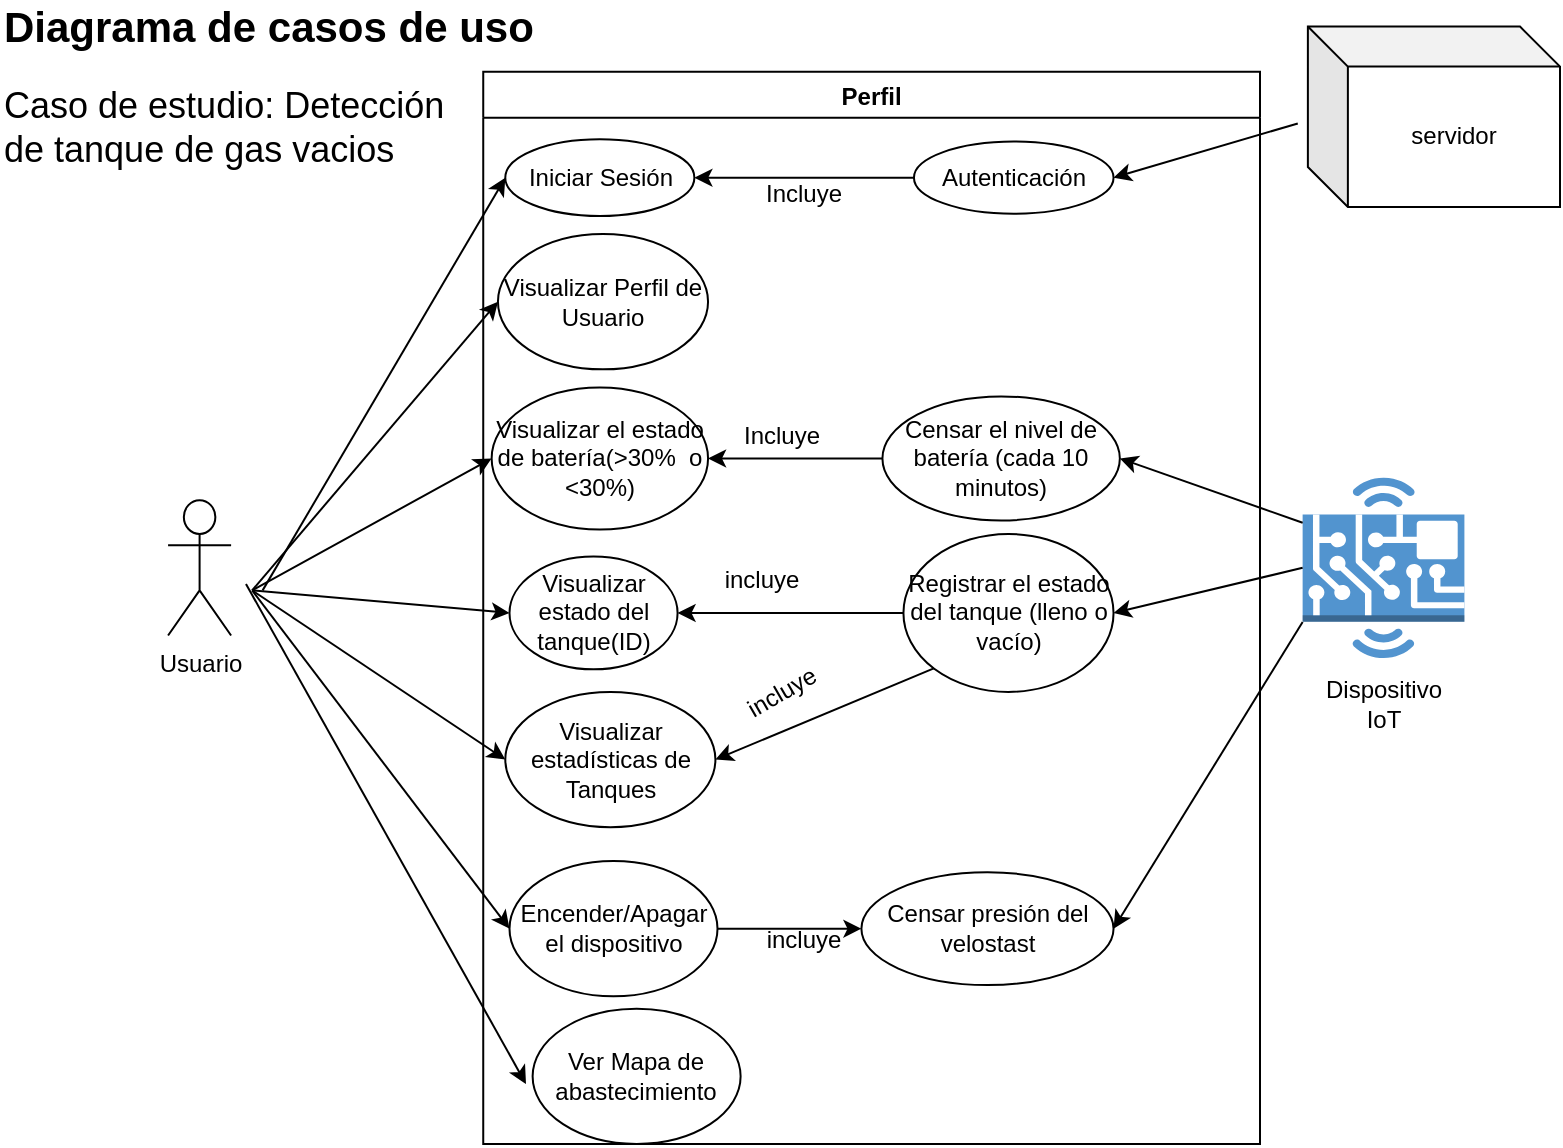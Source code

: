 <mxfile version="12.5.6" type="google"><diagram id="dygldeSqUZUTHgf2_8Ua" name="Page-1"><mxGraphModel dx="1024" dy="566" grid="1" gridSize="10" guides="1" tooltips="1" connect="1" arrows="1" fold="1" page="1" pageScale="1" pageWidth="827" pageHeight="1169" math="0" shadow="0"><root><mxCell id="0"/><mxCell id="1" parent="0"/><mxCell id="xVorygl8ilUlfSr2RbpJ-39" value="" style="group" parent="1" vertex="1" connectable="0"><mxGeometry x="47" y="40" width="780.0" height="570.0" as="geometry"/></mxCell><mxCell id="xVorygl8ilUlfSr2RbpJ-38" value="" style="group" parent="xVorygl8ilUlfSr2RbpJ-39" vertex="1" connectable="0"><mxGeometry width="780.0" height="570.0" as="geometry"/></mxCell><mxCell id="WsqKeRS7kxBDk67nkKsM-3" value="servidor" style="shape=cube;whiteSpace=wrap;html=1;boundedLbl=1;backgroundOutline=1;darkOpacity=0.05;darkOpacity2=0.1;" parent="xVorygl8ilUlfSr2RbpJ-38" vertex="1"><mxGeometry x="653.939" y="11.277" width="126.061" height="90.213" as="geometry"/></mxCell><mxCell id="cEtL4IQd6gOHkuC8kDm8-1" value="Diagrama de casos de uso" style="text;html=1;strokeColor=none;fillColor=none;align=left;verticalAlign=middle;whiteSpace=wrap;rounded=0;fontSize=21;fontStyle=1" parent="xVorygl8ilUlfSr2RbpJ-38" vertex="1"><mxGeometry width="336.162" height="22.553" as="geometry"/></mxCell><mxCell id="cEtL4IQd6gOHkuC8kDm8-2" value="Caso de estudio: Detección de tanque de gas vacios" style="text;html=1;strokeColor=none;fillColor=none;align=left;verticalAlign=middle;whiteSpace=wrap;rounded=0;fontSize=18;fontStyle=0" parent="xVorygl8ilUlfSr2RbpJ-38" vertex="1"><mxGeometry y="33.83" width="241.616" height="56.383" as="geometry"/></mxCell><mxCell id="cEtL4IQd6gOHkuC8kDm8-4" value="Perfil" style="swimlane;" parent="xVorygl8ilUlfSr2RbpJ-38" vertex="1"><mxGeometry x="241.62" y="33.83" width="388.38" height="536.17" as="geometry"/></mxCell><mxCell id="cEtL4IQd6gOHkuC8kDm8-10" value="Visualizar el estado de batería(&amp;gt;30%&amp;nbsp; o &amp;lt;30%)" style="ellipse;whiteSpace=wrap;html=1;" parent="cEtL4IQd6gOHkuC8kDm8-4" vertex="1"><mxGeometry x="4.202" y="157.872" width="108.202" height="71.043" as="geometry"/></mxCell><mxCell id="cEtL4IQd6gOHkuC8kDm8-11" value="Visualizar estado del tanque(ID)" style="ellipse;whiteSpace=wrap;html=1;" parent="cEtL4IQd6gOHkuC8kDm8-4" vertex="1"><mxGeometry x="13.131" y="242.447" width="84.04" height="56.383" as="geometry"/></mxCell><mxCell id="lDNOWLgutS7NzE6M3B66-4" style="edgeStyle=orthogonalEdgeStyle;rounded=0;orthogonalLoop=1;jettySize=auto;html=1;exitX=0;exitY=0.5;exitDx=0;exitDy=0;entryX=1;entryY=0.5;entryDx=0;entryDy=0;" parent="cEtL4IQd6gOHkuC8kDm8-4" source="cEtL4IQd6gOHkuC8kDm8-13" target="cEtL4IQd6gOHkuC8kDm8-11" edge="1"><mxGeometry relative="1" as="geometry"/></mxCell><mxCell id="cEtL4IQd6gOHkuC8kDm8-13" value="Registrar el estado del tanque (lleno o vacío)" style="ellipse;whiteSpace=wrap;html=1;" parent="cEtL4IQd6gOHkuC8kDm8-4" vertex="1"><mxGeometry x="210.097" y="231.17" width="105.051" height="78.936" as="geometry"/></mxCell><mxCell id="cEtL4IQd6gOHkuC8kDm8-24" value="Censar presión del velostast" style="ellipse;whiteSpace=wrap;html=1;" parent="cEtL4IQd6gOHkuC8kDm8-4" vertex="1"><mxGeometry x="189.091" y="400.319" width="126.061" height="56.383" as="geometry"/></mxCell><mxCell id="lDNOWLgutS7NzE6M3B66-5" value="incluye" style="text;html=1;strokeColor=none;fillColor=none;align=center;verticalAlign=middle;whiteSpace=wrap;rounded=0;" parent="cEtL4IQd6gOHkuC8kDm8-4" vertex="1"><mxGeometry x="118.707" y="242.447" width="42.02" height="22.553" as="geometry"/></mxCell><mxCell id="WsqKeRS7kxBDk67nkKsM-2" value="" style="edgeStyle=orthogonalEdgeStyle;rounded=0;orthogonalLoop=1;jettySize=auto;html=1;" parent="cEtL4IQd6gOHkuC8kDm8-4" source="lDNOWLgutS7NzE6M3B66-11" target="cEtL4IQd6gOHkuC8kDm8-10" edge="1"><mxGeometry relative="1" as="geometry"/></mxCell><mxCell id="lDNOWLgutS7NzE6M3B66-11" value="Censar el nivel de batería (cada 10 minutos)" style="ellipse;whiteSpace=wrap;html=1;" parent="cEtL4IQd6gOHkuC8kDm8-4" vertex="1"><mxGeometry x="199.597" y="162.383" width="118.707" height="62.021" as="geometry"/></mxCell><mxCell id="lDNOWLgutS7NzE6M3B66-14" value="Incluye" style="text;html=1;strokeColor=none;fillColor=none;align=center;verticalAlign=middle;whiteSpace=wrap;rounded=0;" parent="cEtL4IQd6gOHkuC8kDm8-4" vertex="1"><mxGeometry x="128.687" y="170.84" width="42.02" height="22.553" as="geometry"/></mxCell><mxCell id="lDNOWLgutS7NzE6M3B66-15" value="Encender/Apagar el dispositivo" style="ellipse;whiteSpace=wrap;html=1;" parent="cEtL4IQd6gOHkuC8kDm8-4" vertex="1"><mxGeometry x="13.131" y="394.681" width="104" height="67.66" as="geometry"/></mxCell><mxCell id="lDNOWLgutS7NzE6M3B66-17" value="" style="endArrow=classic;html=1;exitX=1;exitY=0.5;exitDx=0;exitDy=0;entryX=0;entryY=0.5;entryDx=0;entryDy=0;" parent="cEtL4IQd6gOHkuC8kDm8-4" source="lDNOWLgutS7NzE6M3B66-15" target="cEtL4IQd6gOHkuC8kDm8-24" edge="1"><mxGeometry width="50" height="50" relative="1" as="geometry"><mxPoint x="126.061" y="365.362" as="sourcePoint"/><mxPoint x="189.091" y="365.362" as="targetPoint"/><Array as="points"/></mxGeometry></mxCell><mxCell id="lDNOWLgutS7NzE6M3B66-18" value="incluye" style="text;html=1;strokeColor=none;fillColor=none;align=center;verticalAlign=middle;whiteSpace=wrap;rounded=0;" parent="cEtL4IQd6gOHkuC8kDm8-4" vertex="1"><mxGeometry x="139.717" y="411.596" width="42.02" height="45.106" as="geometry"/></mxCell><mxCell id="lDNOWLgutS7NzE6M3B66-19" value="Iniciar Sesión" style="ellipse;whiteSpace=wrap;html=1;" parent="cEtL4IQd6gOHkuC8kDm8-4" vertex="1"><mxGeometry x="11.03" y="33.83" width="94.545" height="38.34" as="geometry"/></mxCell><mxCell id="WsqKeRS7kxBDk67nkKsM-9" value="Autenticación" style="ellipse;whiteSpace=wrap;html=1;" parent="cEtL4IQd6gOHkuC8kDm8-4" vertex="1"><mxGeometry x="215.354" y="34.957" width="99.798" height="36.085" as="geometry"/></mxCell><mxCell id="WsqKeRS7kxBDk67nkKsM-11" value="" style="endArrow=classic;html=1;entryX=1;entryY=0.5;entryDx=0;entryDy=0;exitX=0;exitY=0.5;exitDx=0;exitDy=0;" parent="cEtL4IQd6gOHkuC8kDm8-4" source="WsqKeRS7kxBDk67nkKsM-9" target="lDNOWLgutS7NzE6M3B66-19" edge="1"><mxGeometry width="50" height="50" relative="1" as="geometry"><mxPoint x="136.566" y="101.489" as="sourcePoint"/><mxPoint x="189.091" y="45.106" as="targetPoint"/></mxGeometry></mxCell><mxCell id="WsqKeRS7kxBDk67nkKsM-12" value="Incluye" style="text;html=1;strokeColor=none;fillColor=none;align=center;verticalAlign=middle;whiteSpace=wrap;rounded=0;" parent="cEtL4IQd6gOHkuC8kDm8-4" vertex="1"><mxGeometry x="139.717" y="49.617" width="42.02" height="22.553" as="geometry"/></mxCell><mxCell id="0MsmYSOANYlmPOHv7JYi-1" value="Visualizar estadísticas de Tanques" style="ellipse;whiteSpace=wrap;html=1;" parent="cEtL4IQd6gOHkuC8kDm8-4" vertex="1"><mxGeometry x="11.034" y="310.108" width="105.051" height="67.66" as="geometry"/></mxCell><mxCell id="0MsmYSOANYlmPOHv7JYi-3" value="Visualizar Perfil de Usuario" style="ellipse;whiteSpace=wrap;html=1;" parent="cEtL4IQd6gOHkuC8kDm8-4" vertex="1"><mxGeometry x="7.354" y="81.191" width="105.051" height="67.66" as="geometry"/></mxCell><mxCell id="Zngq5rLXjScu8n5Kd8XU-7" value="Ver Mapa de abastecimiento" style="ellipse;whiteSpace=wrap;html=1;" parent="cEtL4IQd6gOHkuC8kDm8-4" vertex="1"><mxGeometry x="24.691" y="468.511" width="104" height="67.66" as="geometry"/></mxCell><mxCell id="Zngq5rLXjScu8n5Kd8XU-12" value="" style="endArrow=classic;html=1;entryX=1;entryY=0.5;entryDx=0;entryDy=0;exitX=0;exitY=1;exitDx=0;exitDy=0;" parent="cEtL4IQd6gOHkuC8kDm8-4" source="cEtL4IQd6gOHkuC8kDm8-13" target="0MsmYSOANYlmPOHv7JYi-1" edge="1"><mxGeometry width="50" height="50" relative="1" as="geometry"><mxPoint x="234.263" y="298.825" as="sourcePoint"/><mxPoint x="139.718" y="321.378" as="targetPoint"/></mxGeometry></mxCell><mxCell id="Zngq5rLXjScu8n5Kd8XU-13" value="incluye" style="text;html=1;strokeColor=none;fillColor=none;align=center;verticalAlign=middle;whiteSpace=wrap;rounded=0;rotation=-30;" parent="cEtL4IQd6gOHkuC8kDm8-4" vertex="1"><mxGeometry x="128.687" y="298.827" width="42.02" height="22.553" as="geometry"/></mxCell><mxCell id="cEtL4IQd6gOHkuC8kDm8-5" value="Usuario" style="shape=umlActor;verticalLabelPosition=bottom;labelBackgroundColor=#ffffff;verticalAlign=top;html=1;outlineConnect=0;" parent="xVorygl8ilUlfSr2RbpJ-38" vertex="1"><mxGeometry x="84.04" y="248.085" width="31.515" height="67.66" as="geometry"/></mxCell><mxCell id="cEtL4IQd6gOHkuC8kDm8-8" value="" style="outlineConnect=0;dashed=0;verticalLabelPosition=bottom;verticalAlign=top;align=center;html=1;shape=mxgraph.aws3.hardware_board;fillColor=#5294CF;gradientColor=none;" parent="xVorygl8ilUlfSr2RbpJ-38" vertex="1"><mxGeometry x="651.313" y="236.809" width="80.889" height="90.213" as="geometry"/></mxCell><mxCell id="cEtL4IQd6gOHkuC8kDm8-9" value="Dispositivo IoT" style="text;html=1;strokeColor=none;fillColor=none;align=center;verticalAlign=middle;whiteSpace=wrap;rounded=0;" parent="xVorygl8ilUlfSr2RbpJ-38" vertex="1"><mxGeometry x="670.747" y="338.298" width="42.02" height="22.553" as="geometry"/></mxCell><mxCell id="cEtL4IQd6gOHkuC8kDm8-18" value="" style="endArrow=classic;html=1;entryX=0;entryY=0.5;entryDx=0;entryDy=0;" parent="xVorygl8ilUlfSr2RbpJ-38" target="cEtL4IQd6gOHkuC8kDm8-10" edge="1"><mxGeometry width="50" height="50" relative="1" as="geometry"><mxPoint x="126.061" y="293.191" as="sourcePoint"/><mxPoint x="52.525" y="530.0" as="targetPoint"/><Array as="points"/></mxGeometry></mxCell><mxCell id="cEtL4IQd6gOHkuC8kDm8-19" value="" style="endArrow=classic;html=1;entryX=0;entryY=0.5;entryDx=0;entryDy=0;" parent="xVorygl8ilUlfSr2RbpJ-38" target="cEtL4IQd6gOHkuC8kDm8-11" edge="1"><mxGeometry width="50" height="50" relative="1" as="geometry"><mxPoint x="126.061" y="293.191" as="sourcePoint"/><mxPoint x="136.566" y="451.064" as="targetPoint"/></mxGeometry></mxCell><mxCell id="cEtL4IQd6gOHkuC8kDm8-22" value="" style="endArrow=classic;html=1;entryX=1;entryY=0.5;entryDx=0;entryDy=0;exitX=0;exitY=0.5;exitDx=0;exitDy=0;exitPerimeter=0;" parent="xVorygl8ilUlfSr2RbpJ-38" source="cEtL4IQd6gOHkuC8kDm8-8" target="cEtL4IQd6gOHkuC8kDm8-13" edge="1"><mxGeometry width="50" height="50" relative="1" as="geometry"><mxPoint x="651.313" y="202.979" as="sourcePoint"/><mxPoint x="52.525" y="530.0" as="targetPoint"/></mxGeometry></mxCell><mxCell id="cEtL4IQd6gOHkuC8kDm8-26" value="" style="endArrow=classic;html=1;entryX=1;entryY=0.5;entryDx=0;entryDy=0;exitX=0;exitY=0.8;exitDx=0;exitDy=0;exitPerimeter=0;" parent="xVorygl8ilUlfSr2RbpJ-38" source="cEtL4IQd6gOHkuC8kDm8-8" target="cEtL4IQd6gOHkuC8kDm8-24" edge="1"><mxGeometry width="50" height="50" relative="1" as="geometry"><mxPoint x="651.313" y="372.128" as="sourcePoint"/><mxPoint x="52.525" y="530.0" as="targetPoint"/></mxGeometry></mxCell><mxCell id="lDNOWLgutS7NzE6M3B66-12" value="" style="endArrow=classic;html=1;entryX=1;entryY=0.5;entryDx=0;entryDy=0;" parent="xVorygl8ilUlfSr2RbpJ-38" target="lDNOWLgutS7NzE6M3B66-11" edge="1"><mxGeometry width="50" height="50" relative="1" as="geometry"><mxPoint x="651.313" y="259.362" as="sourcePoint"/><mxPoint x="504.242" y="169.149" as="targetPoint"/></mxGeometry></mxCell><mxCell id="lDNOWLgutS7NzE6M3B66-16" value="" style="endArrow=classic;html=1;entryX=0;entryY=0.5;entryDx=0;entryDy=0;" parent="xVorygl8ilUlfSr2RbpJ-38" target="lDNOWLgutS7NzE6M3B66-15" edge="1"><mxGeometry width="50" height="50" relative="1" as="geometry"><mxPoint x="126.061" y="293.191" as="sourcePoint"/><mxPoint x="199.596" y="417.234" as="targetPoint"/></mxGeometry></mxCell><mxCell id="lDNOWLgutS7NzE6M3B66-20" value="" style="endArrow=classic;html=1;entryX=0;entryY=0.5;entryDx=0;entryDy=0;" parent="xVorygl8ilUlfSr2RbpJ-38" target="lDNOWLgutS7NzE6M3B66-19" edge="1"><mxGeometry width="50" height="50" relative="1" as="geometry"><mxPoint x="131.313" y="293.191" as="sourcePoint"/><mxPoint x="204.848" y="417.234" as="targetPoint"/></mxGeometry></mxCell><mxCell id="WsqKeRS7kxBDk67nkKsM-10" value="" style="endArrow=classic;html=1;exitX=-0.04;exitY=0.537;exitDx=0;exitDy=0;exitPerimeter=0;entryX=1;entryY=0.5;entryDx=0;entryDy=0;" parent="xVorygl8ilUlfSr2RbpJ-38" source="WsqKeRS7kxBDk67nkKsM-3" target="WsqKeRS7kxBDk67nkKsM-9" edge="1"><mxGeometry width="50" height="50" relative="1" as="geometry"><mxPoint x="31.515" y="507.447" as="sourcePoint"/><mxPoint x="52.525" y="552.553" as="targetPoint"/></mxGeometry></mxCell><mxCell id="0MsmYSOANYlmPOHv7JYi-2" value="" style="endArrow=classic;html=1;entryX=0;entryY=0.5;entryDx=0;entryDy=0;" parent="xVorygl8ilUlfSr2RbpJ-38" target="0MsmYSOANYlmPOHv7JYi-1" edge="1"><mxGeometry width="50" height="50" relative="1" as="geometry"><mxPoint x="126.061" y="293.191" as="sourcePoint"/><mxPoint x="248.97" y="140.957" as="targetPoint"/></mxGeometry></mxCell><mxCell id="0MsmYSOANYlmPOHv7JYi-5" value="" style="endArrow=classic;html=1;entryX=0;entryY=0.5;entryDx=0;entryDy=0;" parent="xVorygl8ilUlfSr2RbpJ-38" target="0MsmYSOANYlmPOHv7JYi-3" edge="1"><mxGeometry width="50" height="50" relative="1" as="geometry"><mxPoint x="126.061" y="293.191" as="sourcePoint"/><mxPoint x="136.566" y="157.872" as="targetPoint"/></mxGeometry></mxCell><mxCell id="Zngq5rLXjScu8n5Kd8XU-3" value="" style="endArrow=classic;html=1;" parent="1" edge="1"><mxGeometry width="50" height="50" relative="1" as="geometry"><mxPoint x="170" y="330" as="sourcePoint"/><mxPoint x="310" y="580" as="targetPoint"/></mxGeometry></mxCell></root></mxGraphModel></diagram></mxfile>